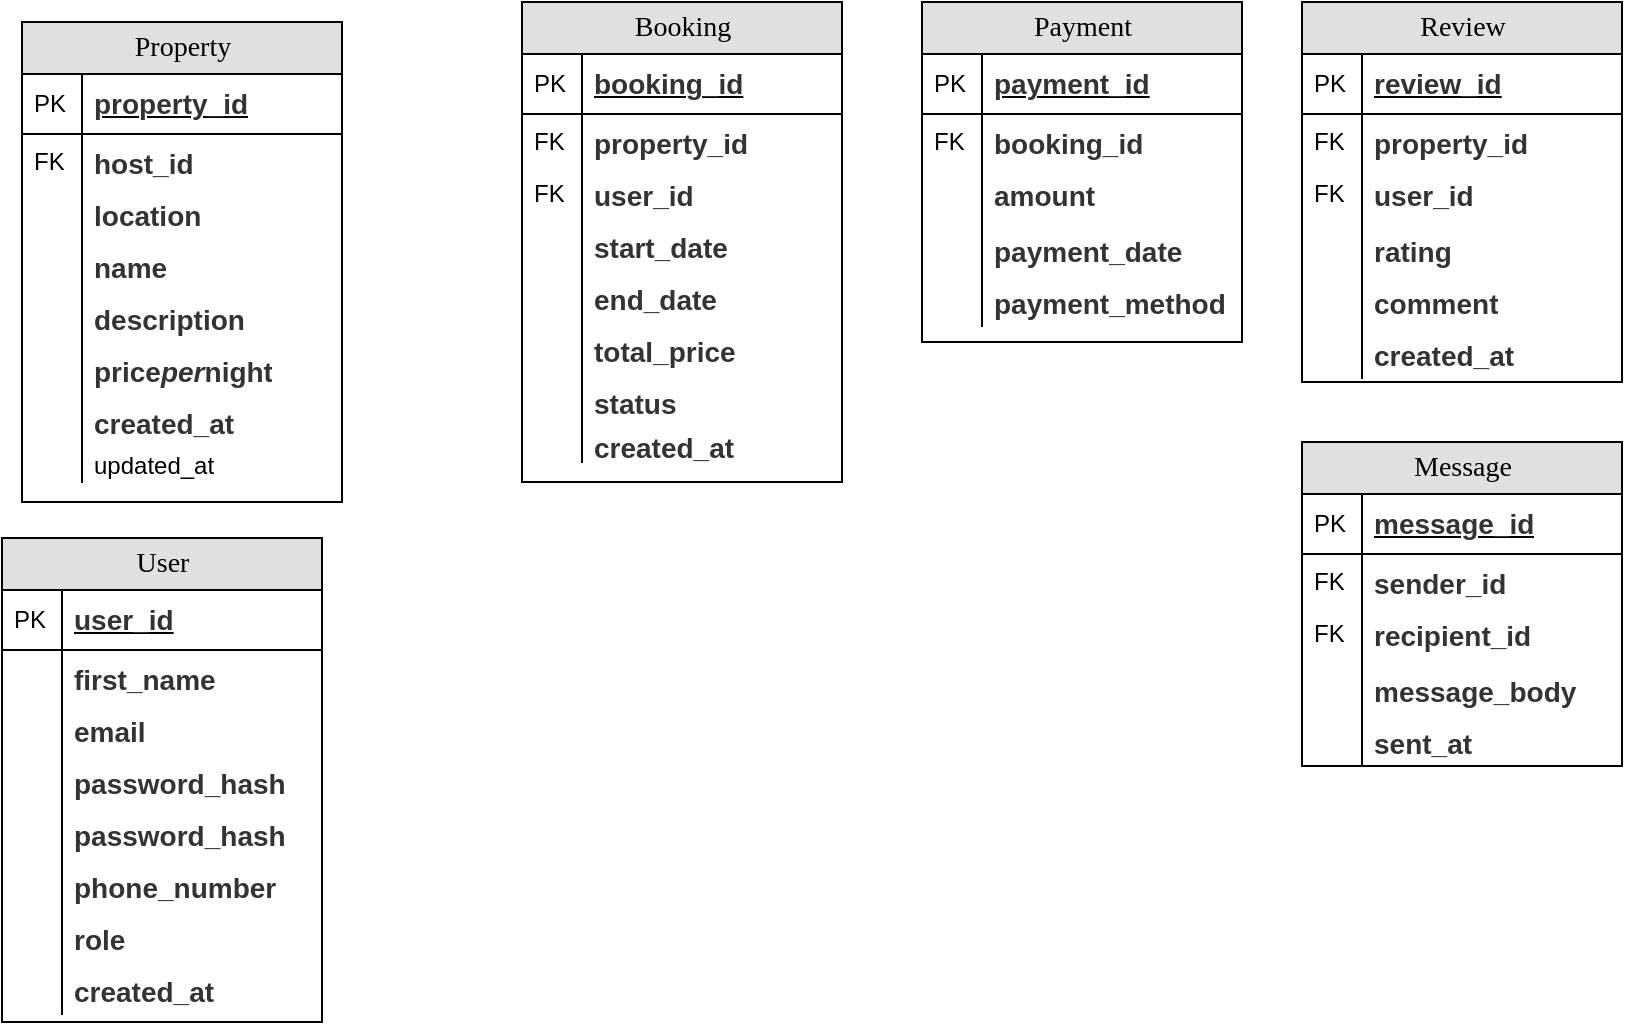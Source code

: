 <mxfile version="24.9.1">
  <diagram name="Page-1" id="e56a1550-8fbb-45ad-956c-1786394a9013">
    <mxGraphModel dx="1222" dy="686" grid="1" gridSize="10" guides="1" tooltips="1" connect="1" arrows="1" fold="1" page="1" pageScale="1" pageWidth="1100" pageHeight="850" background="none" math="0" shadow="0">
      <root>
        <mxCell id="0" />
        <mxCell id="1" parent="0" />
        <mxCell id="2e49270ec7c68f3f-19" value="Booking" style="swimlane;html=1;fontStyle=0;childLayout=stackLayout;horizontal=1;startSize=26;fillColor=#e0e0e0;horizontalStack=0;resizeParent=1;resizeLast=0;collapsible=1;marginBottom=0;swimlaneFillColor=#ffffff;align=center;rounded=0;shadow=0;comic=0;labelBackgroundColor=none;strokeWidth=1;fontFamily=Verdana;fontSize=14" parent="1" vertex="1">
          <mxGeometry x="290" y="90" width="160" height="240" as="geometry" />
        </mxCell>
        <mxCell id="2e49270ec7c68f3f-20" value="&lt;strong style=&quot;box-sizing: border-box; color: rgb(51, 51, 51); font-family: aktiv-grotesk, sans-serif; font-size: 14px; background-color: rgb(255, 255, 255);&quot;&gt;&lt;strong style=&quot;box-sizing: border-box;&quot;&gt;booking_id&lt;/strong&gt;&lt;/strong&gt;" style="shape=partialRectangle;top=0;left=0;right=0;bottom=1;html=1;align=left;verticalAlign=middle;fillColor=none;spacingLeft=34;spacingRight=4;whiteSpace=wrap;overflow=hidden;rotatable=0;points=[[0,0.5],[1,0.5]];portConstraint=eastwest;dropTarget=0;fontStyle=5;" parent="2e49270ec7c68f3f-19" vertex="1">
          <mxGeometry y="26" width="160" height="30" as="geometry" />
        </mxCell>
        <mxCell id="2e49270ec7c68f3f-21" value="PK" style="shape=partialRectangle;top=0;left=0;bottom=0;html=1;fillColor=none;align=left;verticalAlign=middle;spacingLeft=4;spacingRight=4;whiteSpace=wrap;overflow=hidden;rotatable=0;points=[];portConstraint=eastwest;part=1;" parent="2e49270ec7c68f3f-20" vertex="1" connectable="0">
          <mxGeometry width="30" height="30" as="geometry" />
        </mxCell>
        <mxCell id="2e49270ec7c68f3f-22" value="&lt;strong style=&quot;box-sizing: border-box; color: rgb(51, 51, 51); font-family: aktiv-grotesk, sans-serif; font-size: 14px; background-color: rgb(255, 255, 255);&quot;&gt;property_id&lt;/strong&gt;" style="shape=partialRectangle;top=0;left=0;right=0;bottom=0;html=1;align=left;verticalAlign=top;fillColor=none;spacingLeft=34;spacingRight=4;whiteSpace=wrap;overflow=hidden;rotatable=0;points=[[0,0.5],[1,0.5]];portConstraint=eastwest;dropTarget=0;" parent="2e49270ec7c68f3f-19" vertex="1">
          <mxGeometry y="56" width="160" height="26" as="geometry" />
        </mxCell>
        <mxCell id="2e49270ec7c68f3f-23" value="FK" style="shape=partialRectangle;top=0;left=0;bottom=0;html=1;fillColor=none;align=left;verticalAlign=top;spacingLeft=4;spacingRight=4;whiteSpace=wrap;overflow=hidden;rotatable=0;points=[];portConstraint=eastwest;part=1;" parent="2e49270ec7c68f3f-22" vertex="1" connectable="0">
          <mxGeometry width="30" height="26" as="geometry" />
        </mxCell>
        <mxCell id="PE3pDwN12HCGnhjZxR3--10" value="&lt;strong style=&quot;box-sizing: border-box; color: rgb(51, 51, 51); font-family: aktiv-grotesk, sans-serif; font-size: 14px; background-color: rgb(255, 255, 255);&quot;&gt;user_id&lt;/strong&gt;" style="shape=partialRectangle;top=0;left=0;right=0;bottom=0;html=1;align=left;verticalAlign=top;fillColor=none;spacingLeft=34;spacingRight=4;whiteSpace=wrap;overflow=hidden;rotatable=0;points=[[0,0.5],[1,0.5]];portConstraint=eastwest;dropTarget=0;" parent="2e49270ec7c68f3f-19" vertex="1">
          <mxGeometry y="82" width="160" height="26" as="geometry" />
        </mxCell>
        <mxCell id="PE3pDwN12HCGnhjZxR3--11" value="FK" style="shape=partialRectangle;top=0;left=0;bottom=0;html=1;fillColor=none;align=left;verticalAlign=top;spacingLeft=4;spacingRight=4;whiteSpace=wrap;overflow=hidden;rotatable=0;points=[];portConstraint=eastwest;part=1;" parent="PE3pDwN12HCGnhjZxR3--10" vertex="1" connectable="0">
          <mxGeometry width="30" height="26" as="geometry" />
        </mxCell>
        <mxCell id="2e49270ec7c68f3f-24" value="&lt;strong style=&quot;box-sizing: border-box; color: rgb(51, 51, 51); font-family: aktiv-grotesk, sans-serif; font-size: 14px; background-color: rgb(255, 255, 255);&quot;&gt;start_date&lt;/strong&gt;" style="shape=partialRectangle;top=0;left=0;right=0;bottom=0;html=1;align=left;verticalAlign=top;fillColor=none;spacingLeft=34;spacingRight=4;whiteSpace=wrap;overflow=hidden;rotatable=0;points=[[0,0.5],[1,0.5]];portConstraint=eastwest;dropTarget=0;" parent="2e49270ec7c68f3f-19" vertex="1">
          <mxGeometry y="108" width="160" height="26" as="geometry" />
        </mxCell>
        <mxCell id="2e49270ec7c68f3f-25" value="" style="shape=partialRectangle;top=0;left=0;bottom=0;html=1;fillColor=none;align=left;verticalAlign=top;spacingLeft=4;spacingRight=4;whiteSpace=wrap;overflow=hidden;rotatable=0;points=[];portConstraint=eastwest;part=1;" parent="2e49270ec7c68f3f-24" vertex="1" connectable="0">
          <mxGeometry width="30" height="26" as="geometry" />
        </mxCell>
        <mxCell id="2e49270ec7c68f3f-26" value="&lt;strong style=&quot;box-sizing: border-box; color: rgb(51, 51, 51); font-family: aktiv-grotesk, sans-serif; font-size: 14px; background-color: rgb(255, 255, 255);&quot;&gt;end_date&lt;/strong&gt;" style="shape=partialRectangle;top=0;left=0;right=0;bottom=0;html=1;align=left;verticalAlign=top;fillColor=none;spacingLeft=34;spacingRight=4;whiteSpace=wrap;overflow=hidden;rotatable=0;points=[[0,0.5],[1,0.5]];portConstraint=eastwest;dropTarget=0;" parent="2e49270ec7c68f3f-19" vertex="1">
          <mxGeometry y="134" width="160" height="26" as="geometry" />
        </mxCell>
        <mxCell id="2e49270ec7c68f3f-27" value="" style="shape=partialRectangle;top=0;left=0;bottom=0;html=1;fillColor=none;align=left;verticalAlign=top;spacingLeft=4;spacingRight=4;whiteSpace=wrap;overflow=hidden;rotatable=0;points=[];portConstraint=eastwest;part=1;" parent="2e49270ec7c68f3f-26" vertex="1" connectable="0">
          <mxGeometry width="30" height="26" as="geometry" />
        </mxCell>
        <mxCell id="PE3pDwN12HCGnhjZxR3--12" value="&lt;strong style=&quot;box-sizing: border-box; color: rgb(51, 51, 51); font-family: aktiv-grotesk, sans-serif; font-size: 14px; background-color: rgb(255, 255, 255);&quot;&gt;total_price&lt;/strong&gt;" style="shape=partialRectangle;top=0;left=0;right=0;bottom=0;html=1;align=left;verticalAlign=top;fillColor=none;spacingLeft=34;spacingRight=4;whiteSpace=wrap;overflow=hidden;rotatable=0;points=[[0,0.5],[1,0.5]];portConstraint=eastwest;dropTarget=0;" parent="2e49270ec7c68f3f-19" vertex="1">
          <mxGeometry y="160" width="160" height="26" as="geometry" />
        </mxCell>
        <mxCell id="PE3pDwN12HCGnhjZxR3--13" value="" style="shape=partialRectangle;top=0;left=0;bottom=0;html=1;fillColor=none;align=left;verticalAlign=top;spacingLeft=4;spacingRight=4;whiteSpace=wrap;overflow=hidden;rotatable=0;points=[];portConstraint=eastwest;part=1;" parent="PE3pDwN12HCGnhjZxR3--12" vertex="1" connectable="0">
          <mxGeometry width="30" height="26" as="geometry" />
        </mxCell>
        <mxCell id="PE3pDwN12HCGnhjZxR3--14" value="&lt;strong style=&quot;box-sizing: border-box; color: rgb(51, 51, 51); font-family: aktiv-grotesk, sans-serif; font-size: 14px; background-color: rgb(255, 255, 255);&quot;&gt;status&lt;/strong&gt;" style="shape=partialRectangle;top=0;left=0;right=0;bottom=0;html=1;align=left;verticalAlign=top;fillColor=none;spacingLeft=34;spacingRight=4;whiteSpace=wrap;overflow=hidden;rotatable=0;points=[[0,0.5],[1,0.5]];portConstraint=eastwest;dropTarget=0;" parent="2e49270ec7c68f3f-19" vertex="1">
          <mxGeometry y="186" width="160" height="22" as="geometry" />
        </mxCell>
        <mxCell id="PE3pDwN12HCGnhjZxR3--15" value="" style="shape=partialRectangle;top=0;left=0;bottom=0;html=1;fillColor=none;align=left;verticalAlign=top;spacingLeft=4;spacingRight=4;whiteSpace=wrap;overflow=hidden;rotatable=0;points=[];portConstraint=eastwest;part=1;" parent="PE3pDwN12HCGnhjZxR3--14" vertex="1" connectable="0">
          <mxGeometry width="30" height="22" as="geometry" />
        </mxCell>
        <mxCell id="PE3pDwN12HCGnhjZxR3--34" value="&lt;strong style=&quot;box-sizing: border-box; color: rgb(51, 51, 51); font-family: aktiv-grotesk, sans-serif; font-size: 14px; background-color: rgb(255, 255, 255);&quot;&gt;created_at&lt;/strong&gt;" style="shape=partialRectangle;top=0;left=0;right=0;bottom=0;html=1;align=left;verticalAlign=top;fillColor=none;spacingLeft=34;spacingRight=4;whiteSpace=wrap;overflow=hidden;rotatable=0;points=[[0,0.5],[1,0.5]];portConstraint=eastwest;dropTarget=0;" parent="2e49270ec7c68f3f-19" vertex="1">
          <mxGeometry y="208" width="160" height="22" as="geometry" />
        </mxCell>
        <mxCell id="PE3pDwN12HCGnhjZxR3--35" value="" style="shape=partialRectangle;top=0;left=0;bottom=0;html=1;fillColor=none;align=left;verticalAlign=top;spacingLeft=4;spacingRight=4;whiteSpace=wrap;overflow=hidden;rotatable=0;points=[];portConstraint=eastwest;part=1;" parent="PE3pDwN12HCGnhjZxR3--34" vertex="1" connectable="0">
          <mxGeometry width="30" height="22" as="geometry" />
        </mxCell>
        <mxCell id="2e49270ec7c68f3f-80" value="User" style="swimlane;html=1;fontStyle=0;childLayout=stackLayout;horizontal=1;startSize=26;fillColor=#e0e0e0;horizontalStack=0;resizeParent=1;resizeLast=0;collapsible=1;marginBottom=0;swimlaneFillColor=#ffffff;align=center;rounded=0;shadow=0;comic=0;labelBackgroundColor=none;strokeWidth=1;fontFamily=Verdana;fontSize=14" parent="1" vertex="1">
          <mxGeometry x="30" y="358" width="160" height="242" as="geometry" />
        </mxCell>
        <mxCell id="2e49270ec7c68f3f-81" value="&lt;strong style=&quot;box-sizing: border-box; color: rgb(51, 51, 51); font-family: aktiv-grotesk, sans-serif; font-size: 14px; background-color: rgb(255, 255, 255);&quot;&gt;user_id&lt;/strong&gt;" style="shape=partialRectangle;top=0;left=0;right=0;bottom=1;html=1;align=left;verticalAlign=middle;fillColor=none;spacingLeft=34;spacingRight=4;whiteSpace=wrap;overflow=hidden;rotatable=0;points=[[0,0.5],[1,0.5]];portConstraint=eastwest;dropTarget=0;fontStyle=5;" parent="2e49270ec7c68f3f-80" vertex="1">
          <mxGeometry y="26" width="160" height="30" as="geometry" />
        </mxCell>
        <mxCell id="2e49270ec7c68f3f-82" value="PK" style="shape=partialRectangle;top=0;left=0;bottom=0;html=1;fillColor=none;align=left;verticalAlign=middle;spacingLeft=4;spacingRight=4;whiteSpace=wrap;overflow=hidden;rotatable=0;points=[];portConstraint=eastwest;part=1;" parent="2e49270ec7c68f3f-81" vertex="1" connectable="0">
          <mxGeometry width="30" height="30" as="geometry" />
        </mxCell>
        <mxCell id="2e49270ec7c68f3f-83" value="&lt;strong style=&quot;box-sizing: border-box; color: rgb(51, 51, 51); font-family: aktiv-grotesk, sans-serif; font-size: 14px; background-color: rgb(255, 255, 255);&quot;&gt;first_name&lt;/strong&gt;" style="shape=partialRectangle;top=0;left=0;right=0;bottom=0;html=1;align=left;verticalAlign=top;fillColor=none;spacingLeft=34;spacingRight=4;whiteSpace=wrap;overflow=hidden;rotatable=0;points=[[0,0.5],[1,0.5]];portConstraint=eastwest;dropTarget=0;" parent="2e49270ec7c68f3f-80" vertex="1">
          <mxGeometry y="56" width="160" height="26" as="geometry" />
        </mxCell>
        <mxCell id="2e49270ec7c68f3f-84" value="" style="shape=partialRectangle;top=0;left=0;bottom=0;html=1;fillColor=none;align=left;verticalAlign=top;spacingLeft=4;spacingRight=4;whiteSpace=wrap;overflow=hidden;rotatable=0;points=[];portConstraint=eastwest;part=1;" parent="2e49270ec7c68f3f-83" vertex="1" connectable="0">
          <mxGeometry width="30" height="26" as="geometry" />
        </mxCell>
        <mxCell id="2e49270ec7c68f3f-85" value="&lt;strong style=&quot;box-sizing: border-box; color: rgb(51, 51, 51); font-family: aktiv-grotesk, sans-serif; font-size: 14px; background-color: rgb(255, 255, 255);&quot;&gt;email&lt;/strong&gt;" style="shape=partialRectangle;top=0;left=0;right=0;bottom=0;html=1;align=left;verticalAlign=top;fillColor=none;spacingLeft=34;spacingRight=4;whiteSpace=wrap;overflow=hidden;rotatable=0;points=[[0,0.5],[1,0.5]];portConstraint=eastwest;dropTarget=0;" parent="2e49270ec7c68f3f-80" vertex="1">
          <mxGeometry y="82" width="160" height="26" as="geometry" />
        </mxCell>
        <mxCell id="2e49270ec7c68f3f-86" value="" style="shape=partialRectangle;top=0;left=0;bottom=0;html=1;fillColor=none;align=left;verticalAlign=top;spacingLeft=4;spacingRight=4;whiteSpace=wrap;overflow=hidden;rotatable=0;points=[];portConstraint=eastwest;part=1;" parent="2e49270ec7c68f3f-85" vertex="1" connectable="0">
          <mxGeometry width="30" height="26" as="geometry" />
        </mxCell>
        <mxCell id="2e49270ec7c68f3f-87" value="&lt;strong style=&quot;box-sizing: border-box; color: rgb(51, 51, 51); font-family: aktiv-grotesk, sans-serif; font-size: 14px; background-color: rgb(255, 255, 255);&quot;&gt;password_hash&lt;/strong&gt;" style="shape=partialRectangle;top=0;left=0;right=0;bottom=0;html=1;align=left;verticalAlign=top;fillColor=none;spacingLeft=34;spacingRight=4;whiteSpace=wrap;overflow=hidden;rotatable=0;points=[[0,0.5],[1,0.5]];portConstraint=eastwest;dropTarget=0;" parent="2e49270ec7c68f3f-80" vertex="1">
          <mxGeometry y="108" width="160" height="26" as="geometry" />
        </mxCell>
        <mxCell id="2e49270ec7c68f3f-88" value="" style="shape=partialRectangle;top=0;left=0;bottom=0;html=1;fillColor=none;align=left;verticalAlign=top;spacingLeft=4;spacingRight=4;whiteSpace=wrap;overflow=hidden;rotatable=0;points=[];portConstraint=eastwest;part=1;" parent="2e49270ec7c68f3f-87" vertex="1" connectable="0">
          <mxGeometry width="30" height="26" as="geometry" />
        </mxCell>
        <mxCell id="PE3pDwN12HCGnhjZxR3--2" value="&lt;strong style=&quot;box-sizing: border-box; color: rgb(51, 51, 51); font-family: aktiv-grotesk, sans-serif; font-size: 14px; background-color: rgb(255, 255, 255);&quot;&gt;password_hash&lt;/strong&gt;" style="shape=partialRectangle;top=0;left=0;right=0;bottom=0;html=1;align=left;verticalAlign=top;fillColor=none;spacingLeft=34;spacingRight=4;whiteSpace=wrap;overflow=hidden;rotatable=0;points=[[0,0.5],[1,0.5]];portConstraint=eastwest;dropTarget=0;" parent="2e49270ec7c68f3f-80" vertex="1">
          <mxGeometry y="134" width="160" height="26" as="geometry" />
        </mxCell>
        <mxCell id="PE3pDwN12HCGnhjZxR3--3" value="" style="shape=partialRectangle;top=0;left=0;bottom=0;html=1;fillColor=none;align=left;verticalAlign=top;spacingLeft=4;spacingRight=4;whiteSpace=wrap;overflow=hidden;rotatable=0;points=[];portConstraint=eastwest;part=1;" parent="PE3pDwN12HCGnhjZxR3--2" vertex="1" connectable="0">
          <mxGeometry width="30" height="26" as="geometry" />
        </mxCell>
        <mxCell id="PE3pDwN12HCGnhjZxR3--4" value="&lt;strong style=&quot;box-sizing: border-box; color: rgb(51, 51, 51); font-family: aktiv-grotesk, sans-serif; font-size: 14px; background-color: rgb(255, 255, 255);&quot;&gt;phone_number&lt;/strong&gt;" style="shape=partialRectangle;top=0;left=0;right=0;bottom=0;html=1;align=left;verticalAlign=top;fillColor=none;spacingLeft=34;spacingRight=4;whiteSpace=wrap;overflow=hidden;rotatable=0;points=[[0,0.5],[1,0.5]];portConstraint=eastwest;dropTarget=0;" parent="2e49270ec7c68f3f-80" vertex="1">
          <mxGeometry y="160" width="160" height="26" as="geometry" />
        </mxCell>
        <mxCell id="PE3pDwN12HCGnhjZxR3--5" value="" style="shape=partialRectangle;top=0;left=0;bottom=0;html=1;fillColor=none;align=left;verticalAlign=top;spacingLeft=4;spacingRight=4;whiteSpace=wrap;overflow=hidden;rotatable=0;points=[];portConstraint=eastwest;part=1;" parent="PE3pDwN12HCGnhjZxR3--4" vertex="1" connectable="0">
          <mxGeometry width="30" height="26" as="geometry" />
        </mxCell>
        <mxCell id="PE3pDwN12HCGnhjZxR3--6" value="&lt;strong style=&quot;box-sizing: border-box; color: rgb(51, 51, 51); font-family: aktiv-grotesk, sans-serif; font-size: 14px; background-color: rgb(255, 255, 255);&quot;&gt;role&lt;/strong&gt;" style="shape=partialRectangle;top=0;left=0;right=0;bottom=0;html=1;align=left;verticalAlign=top;fillColor=none;spacingLeft=34;spacingRight=4;whiteSpace=wrap;overflow=hidden;rotatable=0;points=[[0,0.5],[1,0.5]];portConstraint=eastwest;dropTarget=0;" parent="2e49270ec7c68f3f-80" vertex="1">
          <mxGeometry y="186" width="160" height="26" as="geometry" />
        </mxCell>
        <mxCell id="PE3pDwN12HCGnhjZxR3--7" value="" style="shape=partialRectangle;top=0;left=0;bottom=0;html=1;fillColor=none;align=left;verticalAlign=top;spacingLeft=4;spacingRight=4;whiteSpace=wrap;overflow=hidden;rotatable=0;points=[];portConstraint=eastwest;part=1;" parent="PE3pDwN12HCGnhjZxR3--6" vertex="1" connectable="0">
          <mxGeometry width="30" height="26" as="geometry" />
        </mxCell>
        <mxCell id="PE3pDwN12HCGnhjZxR3--8" value="&lt;strong style=&quot;box-sizing: border-box; color: rgb(51, 51, 51); font-family: aktiv-grotesk, sans-serif; font-size: 14px; background-color: rgb(255, 255, 255);&quot;&gt;created_at&lt;/strong&gt;" style="shape=partialRectangle;top=0;left=0;right=0;bottom=0;html=1;align=left;verticalAlign=top;fillColor=none;spacingLeft=34;spacingRight=4;whiteSpace=wrap;overflow=hidden;rotatable=0;points=[[0,0.5],[1,0.5]];portConstraint=eastwest;dropTarget=0;" parent="2e49270ec7c68f3f-80" vertex="1">
          <mxGeometry y="212" width="160" height="26" as="geometry" />
        </mxCell>
        <mxCell id="PE3pDwN12HCGnhjZxR3--9" value="" style="shape=partialRectangle;top=0;left=0;bottom=0;html=1;fillColor=none;align=left;verticalAlign=top;spacingLeft=4;spacingRight=4;whiteSpace=wrap;overflow=hidden;rotatable=0;points=[];portConstraint=eastwest;part=1;" parent="PE3pDwN12HCGnhjZxR3--8" vertex="1" connectable="0">
          <mxGeometry width="30" height="26" as="geometry" />
        </mxCell>
        <mxCell id="pDuJf-735bf6B6NHR3U2-1" value="Property" style="swimlane;html=1;fontStyle=0;childLayout=stackLayout;horizontal=1;startSize=26;fillColor=#e0e0e0;horizontalStack=0;resizeParent=1;resizeLast=0;collapsible=1;marginBottom=0;swimlaneFillColor=#ffffff;align=center;rounded=0;shadow=0;comic=0;labelBackgroundColor=none;strokeWidth=1;fontFamily=Verdana;fontSize=14" vertex="1" parent="1">
          <mxGeometry x="40" y="100" width="160" height="240" as="geometry" />
        </mxCell>
        <mxCell id="pDuJf-735bf6B6NHR3U2-2" value="&lt;strong style=&quot;box-sizing: border-box; color: rgb(51, 51, 51); font-family: aktiv-grotesk, sans-serif; font-size: 14px; background-color: rgb(255, 255, 255);&quot;&gt;property_id&lt;/strong&gt;" style="shape=partialRectangle;top=0;left=0;right=0;bottom=1;html=1;align=left;verticalAlign=middle;fillColor=none;spacingLeft=34;spacingRight=4;whiteSpace=wrap;overflow=hidden;rotatable=0;points=[[0,0.5],[1,0.5]];portConstraint=eastwest;dropTarget=0;fontStyle=5;" vertex="1" parent="pDuJf-735bf6B6NHR3U2-1">
          <mxGeometry y="26" width="160" height="30" as="geometry" />
        </mxCell>
        <mxCell id="pDuJf-735bf6B6NHR3U2-3" value="PK" style="shape=partialRectangle;top=0;left=0;bottom=0;html=1;fillColor=none;align=left;verticalAlign=middle;spacingLeft=4;spacingRight=4;whiteSpace=wrap;overflow=hidden;rotatable=0;points=[];portConstraint=eastwest;part=1;" vertex="1" connectable="0" parent="pDuJf-735bf6B6NHR3U2-2">
          <mxGeometry width="30" height="30" as="geometry" />
        </mxCell>
        <mxCell id="pDuJf-735bf6B6NHR3U2-4" value="&lt;strong style=&quot;box-sizing: border-box; color: rgb(51, 51, 51); font-family: aktiv-grotesk, sans-serif; font-size: 14px; background-color: rgb(255, 255, 255);&quot;&gt;host_id&lt;/strong&gt;" style="shape=partialRectangle;top=0;left=0;right=0;bottom=0;html=1;align=left;verticalAlign=top;fillColor=none;spacingLeft=34;spacingRight=4;whiteSpace=wrap;overflow=hidden;rotatable=0;points=[[0,0.5],[1,0.5]];portConstraint=eastwest;dropTarget=0;" vertex="1" parent="pDuJf-735bf6B6NHR3U2-1">
          <mxGeometry y="56" width="160" height="26" as="geometry" />
        </mxCell>
        <mxCell id="pDuJf-735bf6B6NHR3U2-5" value="FK" style="shape=partialRectangle;top=0;left=0;bottom=0;html=1;fillColor=none;align=left;verticalAlign=top;spacingLeft=4;spacingRight=4;whiteSpace=wrap;overflow=hidden;rotatable=0;points=[];portConstraint=eastwest;part=1;" vertex="1" connectable="0" parent="pDuJf-735bf6B6NHR3U2-4">
          <mxGeometry width="30" height="26" as="geometry" />
        </mxCell>
        <mxCell id="pDuJf-735bf6B6NHR3U2-6" value="&lt;strong style=&quot;box-sizing: border-box; color: rgb(51, 51, 51); font-family: aktiv-grotesk, sans-serif; font-size: 14px; background-color: rgb(255, 255, 255);&quot;&gt;location&lt;/strong&gt;" style="shape=partialRectangle;top=0;left=0;right=0;bottom=0;html=1;align=left;verticalAlign=top;fillColor=none;spacingLeft=34;spacingRight=4;whiteSpace=wrap;overflow=hidden;rotatable=0;points=[[0,0.5],[1,0.5]];portConstraint=eastwest;dropTarget=0;" vertex="1" parent="pDuJf-735bf6B6NHR3U2-1">
          <mxGeometry y="82" width="160" height="26" as="geometry" />
        </mxCell>
        <mxCell id="pDuJf-735bf6B6NHR3U2-7" value="" style="shape=partialRectangle;top=0;left=0;bottom=0;html=1;fillColor=none;align=left;verticalAlign=top;spacingLeft=4;spacingRight=4;whiteSpace=wrap;overflow=hidden;rotatable=0;points=[];portConstraint=eastwest;part=1;" vertex="1" connectable="0" parent="pDuJf-735bf6B6NHR3U2-6">
          <mxGeometry width="30" height="26" as="geometry" />
        </mxCell>
        <mxCell id="pDuJf-735bf6B6NHR3U2-8" value="&lt;strong style=&quot;box-sizing: border-box; color: rgb(51, 51, 51); font-family: aktiv-grotesk, sans-serif; font-size: 14px; background-color: rgb(255, 255, 255);&quot;&gt;name&lt;/strong&gt;" style="shape=partialRectangle;top=0;left=0;right=0;bottom=0;html=1;align=left;verticalAlign=top;fillColor=none;spacingLeft=34;spacingRight=4;whiteSpace=wrap;overflow=hidden;rotatable=0;points=[[0,0.5],[1,0.5]];portConstraint=eastwest;dropTarget=0;" vertex="1" parent="pDuJf-735bf6B6NHR3U2-1">
          <mxGeometry y="108" width="160" height="26" as="geometry" />
        </mxCell>
        <mxCell id="pDuJf-735bf6B6NHR3U2-9" value="" style="shape=partialRectangle;top=0;left=0;bottom=0;html=1;fillColor=none;align=left;verticalAlign=top;spacingLeft=4;spacingRight=4;whiteSpace=wrap;overflow=hidden;rotatable=0;points=[];portConstraint=eastwest;part=1;" vertex="1" connectable="0" parent="pDuJf-735bf6B6NHR3U2-8">
          <mxGeometry width="30" height="26" as="geometry" />
        </mxCell>
        <mxCell id="pDuJf-735bf6B6NHR3U2-10" value="&lt;strong style=&quot;box-sizing: border-box; color: rgb(51, 51, 51); font-family: aktiv-grotesk, sans-serif; font-size: 14px; background-color: rgb(255, 255, 255);&quot;&gt;description&lt;/strong&gt;" style="shape=partialRectangle;top=0;left=0;right=0;bottom=0;html=1;align=left;verticalAlign=top;fillColor=none;spacingLeft=34;spacingRight=4;whiteSpace=wrap;overflow=hidden;rotatable=0;points=[[0,0.5],[1,0.5]];portConstraint=eastwest;dropTarget=0;" vertex="1" parent="pDuJf-735bf6B6NHR3U2-1">
          <mxGeometry y="134" width="160" height="26" as="geometry" />
        </mxCell>
        <mxCell id="pDuJf-735bf6B6NHR3U2-11" value="" style="shape=partialRectangle;top=0;left=0;bottom=0;html=1;fillColor=none;align=left;verticalAlign=top;spacingLeft=4;spacingRight=4;whiteSpace=wrap;overflow=hidden;rotatable=0;points=[];portConstraint=eastwest;part=1;" vertex="1" connectable="0" parent="pDuJf-735bf6B6NHR3U2-10">
          <mxGeometry width="30" height="26" as="geometry" />
        </mxCell>
        <mxCell id="pDuJf-735bf6B6NHR3U2-12" value="&lt;strong style=&quot;box-sizing: border-box; color: rgb(51, 51, 51); font-family: aktiv-grotesk, sans-serif; font-size: 14px; background-color: rgb(255, 255, 255);&quot;&gt;price&lt;em style=&quot;box-sizing: border-box;&quot;&gt;per&lt;/em&gt;night&lt;/strong&gt;" style="shape=partialRectangle;top=0;left=0;right=0;bottom=0;html=1;align=left;verticalAlign=top;fillColor=none;spacingLeft=34;spacingRight=4;whiteSpace=wrap;overflow=hidden;rotatable=0;points=[[0,0.5],[1,0.5]];portConstraint=eastwest;dropTarget=0;" vertex="1" parent="pDuJf-735bf6B6NHR3U2-1">
          <mxGeometry y="160" width="160" height="26" as="geometry" />
        </mxCell>
        <mxCell id="pDuJf-735bf6B6NHR3U2-13" value="" style="shape=partialRectangle;top=0;left=0;bottom=0;html=1;fillColor=none;align=left;verticalAlign=top;spacingLeft=4;spacingRight=4;whiteSpace=wrap;overflow=hidden;rotatable=0;points=[];portConstraint=eastwest;part=1;" vertex="1" connectable="0" parent="pDuJf-735bf6B6NHR3U2-12">
          <mxGeometry width="30" height="26" as="geometry" />
        </mxCell>
        <mxCell id="pDuJf-735bf6B6NHR3U2-14" value="&lt;strong style=&quot;box-sizing: border-box; color: rgb(51, 51, 51); font-family: aktiv-grotesk, sans-serif; font-size: 14px; background-color: rgb(255, 255, 255);&quot;&gt;created_at&lt;/strong&gt;" style="shape=partialRectangle;top=0;left=0;right=0;bottom=0;html=1;align=left;verticalAlign=top;fillColor=none;spacingLeft=34;spacingRight=4;whiteSpace=wrap;overflow=hidden;rotatable=0;points=[[0,0.5],[1,0.5]];portConstraint=eastwest;dropTarget=0;" vertex="1" parent="pDuJf-735bf6B6NHR3U2-1">
          <mxGeometry y="186" width="160" height="22" as="geometry" />
        </mxCell>
        <mxCell id="pDuJf-735bf6B6NHR3U2-15" value="" style="shape=partialRectangle;top=0;left=0;bottom=0;html=1;fillColor=none;align=left;verticalAlign=top;spacingLeft=4;spacingRight=4;whiteSpace=wrap;overflow=hidden;rotatable=0;points=[];portConstraint=eastwest;part=1;" vertex="1" connectable="0" parent="pDuJf-735bf6B6NHR3U2-14">
          <mxGeometry width="30" height="22" as="geometry" />
        </mxCell>
        <mxCell id="pDuJf-735bf6B6NHR3U2-16" value="&lt;span style=&quot;text-wrap-mode: nowrap;&quot;&gt;updated_at&lt;/span&gt;" style="shape=partialRectangle;top=0;left=0;right=0;bottom=0;html=1;align=left;verticalAlign=top;fillColor=none;spacingLeft=34;spacingRight=4;whiteSpace=wrap;overflow=hidden;rotatable=0;points=[[0,0.5],[1,0.5]];portConstraint=eastwest;dropTarget=0;" vertex="1" parent="pDuJf-735bf6B6NHR3U2-1">
          <mxGeometry y="208" width="160" height="22" as="geometry" />
        </mxCell>
        <mxCell id="pDuJf-735bf6B6NHR3U2-17" value="" style="shape=partialRectangle;top=0;left=0;bottom=0;html=1;fillColor=none;align=left;verticalAlign=top;spacingLeft=4;spacingRight=4;whiteSpace=wrap;overflow=hidden;rotatable=0;points=[];portConstraint=eastwest;part=1;" vertex="1" connectable="0" parent="pDuJf-735bf6B6NHR3U2-16">
          <mxGeometry width="30" height="22" as="geometry" />
        </mxCell>
        <mxCell id="pDuJf-735bf6B6NHR3U2-18" value="Payment" style="swimlane;html=1;fontStyle=0;childLayout=stackLayout;horizontal=1;startSize=26;fillColor=#e0e0e0;horizontalStack=0;resizeParent=1;resizeLast=0;collapsible=1;marginBottom=0;swimlaneFillColor=#ffffff;align=center;rounded=0;shadow=0;comic=0;labelBackgroundColor=none;strokeWidth=1;fontFamily=Verdana;fontSize=14" vertex="1" parent="1">
          <mxGeometry x="490" y="90" width="160" height="170" as="geometry" />
        </mxCell>
        <mxCell id="pDuJf-735bf6B6NHR3U2-19" value="&lt;strong style=&quot;box-sizing: border-box; color: rgb(51, 51, 51); font-family: aktiv-grotesk, sans-serif; font-size: 14px; background-color: rgb(255, 255, 255);&quot;&gt;payment_id&lt;/strong&gt;" style="shape=partialRectangle;top=0;left=0;right=0;bottom=1;html=1;align=left;verticalAlign=middle;fillColor=none;spacingLeft=34;spacingRight=4;whiteSpace=wrap;overflow=hidden;rotatable=0;points=[[0,0.5],[1,0.5]];portConstraint=eastwest;dropTarget=0;fontStyle=5;" vertex="1" parent="pDuJf-735bf6B6NHR3U2-18">
          <mxGeometry y="26" width="160" height="30" as="geometry" />
        </mxCell>
        <mxCell id="pDuJf-735bf6B6NHR3U2-20" value="PK" style="shape=partialRectangle;top=0;left=0;bottom=0;html=1;fillColor=none;align=left;verticalAlign=middle;spacingLeft=4;spacingRight=4;whiteSpace=wrap;overflow=hidden;rotatable=0;points=[];portConstraint=eastwest;part=1;" vertex="1" connectable="0" parent="pDuJf-735bf6B6NHR3U2-19">
          <mxGeometry width="30" height="30" as="geometry" />
        </mxCell>
        <mxCell id="pDuJf-735bf6B6NHR3U2-21" value="&lt;strong style=&quot;box-sizing: border-box; color: rgb(51, 51, 51); font-family: aktiv-grotesk, sans-serif; font-size: 14px; background-color: rgb(255, 255, 255);&quot;&gt;&lt;strong style=&quot;box-sizing: border-box;&quot;&gt;booking_id&lt;/strong&gt;&lt;/strong&gt;" style="shape=partialRectangle;top=0;left=0;right=0;bottom=0;html=1;align=left;verticalAlign=top;fillColor=none;spacingLeft=34;spacingRight=4;whiteSpace=wrap;overflow=hidden;rotatable=0;points=[[0,0.5],[1,0.5]];portConstraint=eastwest;dropTarget=0;" vertex="1" parent="pDuJf-735bf6B6NHR3U2-18">
          <mxGeometry y="56" width="160" height="26" as="geometry" />
        </mxCell>
        <mxCell id="pDuJf-735bf6B6NHR3U2-22" value="FK" style="shape=partialRectangle;top=0;left=0;bottom=0;html=1;fillColor=none;align=left;verticalAlign=top;spacingLeft=4;spacingRight=4;whiteSpace=wrap;overflow=hidden;rotatable=0;points=[];portConstraint=eastwest;part=1;" vertex="1" connectable="0" parent="pDuJf-735bf6B6NHR3U2-21">
          <mxGeometry width="30" height="26" as="geometry" />
        </mxCell>
        <mxCell id="pDuJf-735bf6B6NHR3U2-23" value="&lt;strong style=&quot;box-sizing: border-box; color: rgb(51, 51, 51); font-family: aktiv-grotesk, sans-serif; font-size: 14px; background-color: rgb(255, 255, 255);&quot;&gt;amount&lt;/strong&gt;" style="shape=partialRectangle;top=0;left=0;right=0;bottom=0;html=1;align=left;verticalAlign=top;fillColor=none;spacingLeft=34;spacingRight=4;whiteSpace=wrap;overflow=hidden;rotatable=0;points=[[0,0.5],[1,0.5]];portConstraint=eastwest;dropTarget=0;" vertex="1" parent="pDuJf-735bf6B6NHR3U2-18">
          <mxGeometry y="82" width="160" height="28" as="geometry" />
        </mxCell>
        <mxCell id="pDuJf-735bf6B6NHR3U2-24" value="" style="shape=partialRectangle;top=0;left=0;bottom=0;html=1;fillColor=none;align=left;verticalAlign=top;spacingLeft=4;spacingRight=4;whiteSpace=wrap;overflow=hidden;rotatable=0;points=[];portConstraint=eastwest;part=1;" vertex="1" connectable="0" parent="pDuJf-735bf6B6NHR3U2-23">
          <mxGeometry width="30" height="28" as="geometry" />
        </mxCell>
        <mxCell id="pDuJf-735bf6B6NHR3U2-25" value="&lt;strong style=&quot;box-sizing: border-box; color: rgb(51, 51, 51); font-family: aktiv-grotesk, sans-serif; font-size: 14px; background-color: rgb(255, 255, 255);&quot;&gt;payment_date&lt;/strong&gt;" style="shape=partialRectangle;top=0;left=0;right=0;bottom=0;html=1;align=left;verticalAlign=top;fillColor=none;spacingLeft=34;spacingRight=4;whiteSpace=wrap;overflow=hidden;rotatable=0;points=[[0,0.5],[1,0.5]];portConstraint=eastwest;dropTarget=0;" vertex="1" parent="pDuJf-735bf6B6NHR3U2-18">
          <mxGeometry y="110" width="160" height="26" as="geometry" />
        </mxCell>
        <mxCell id="pDuJf-735bf6B6NHR3U2-26" value="" style="shape=partialRectangle;top=0;left=0;bottom=0;html=1;fillColor=none;align=left;verticalAlign=top;spacingLeft=4;spacingRight=4;whiteSpace=wrap;overflow=hidden;rotatable=0;points=[];portConstraint=eastwest;part=1;" vertex="1" connectable="0" parent="pDuJf-735bf6B6NHR3U2-25">
          <mxGeometry width="30" height="26" as="geometry" />
        </mxCell>
        <mxCell id="pDuJf-735bf6B6NHR3U2-27" value="&lt;strong style=&quot;box-sizing: border-box; color: rgb(51, 51, 51); font-family: aktiv-grotesk, sans-serif; font-size: 14px; background-color: rgb(255, 255, 255);&quot;&gt;payment_method&lt;/strong&gt;" style="shape=partialRectangle;top=0;left=0;right=0;bottom=0;html=1;align=left;verticalAlign=top;fillColor=none;spacingLeft=34;spacingRight=4;whiteSpace=wrap;overflow=hidden;rotatable=0;points=[[0,0.5],[1,0.5]];portConstraint=eastwest;dropTarget=0;" vertex="1" parent="pDuJf-735bf6B6NHR3U2-18">
          <mxGeometry y="136" width="160" height="26" as="geometry" />
        </mxCell>
        <mxCell id="pDuJf-735bf6B6NHR3U2-28" value="" style="shape=partialRectangle;top=0;left=0;bottom=0;html=1;fillColor=none;align=left;verticalAlign=top;spacingLeft=4;spacingRight=4;whiteSpace=wrap;overflow=hidden;rotatable=0;points=[];portConstraint=eastwest;part=1;" vertex="1" connectable="0" parent="pDuJf-735bf6B6NHR3U2-27">
          <mxGeometry width="30" height="26" as="geometry" />
        </mxCell>
        <mxCell id="pDuJf-735bf6B6NHR3U2-35" value="Review" style="swimlane;html=1;fontStyle=0;childLayout=stackLayout;horizontal=1;startSize=26;fillColor=#e0e0e0;horizontalStack=0;resizeParent=1;resizeLast=0;collapsible=1;marginBottom=0;swimlaneFillColor=#ffffff;align=center;rounded=0;shadow=0;comic=0;labelBackgroundColor=none;strokeWidth=1;fontFamily=Verdana;fontSize=14" vertex="1" parent="1">
          <mxGeometry x="680" y="90" width="160" height="190" as="geometry" />
        </mxCell>
        <mxCell id="pDuJf-735bf6B6NHR3U2-36" value="&lt;strong style=&quot;box-sizing: border-box; color: rgb(51, 51, 51); font-family: aktiv-grotesk, sans-serif; font-size: 14px; background-color: rgb(255, 255, 255);&quot;&gt;review_id&lt;/strong&gt;" style="shape=partialRectangle;top=0;left=0;right=0;bottom=1;html=1;align=left;verticalAlign=middle;fillColor=none;spacingLeft=34;spacingRight=4;whiteSpace=wrap;overflow=hidden;rotatable=0;points=[[0,0.5],[1,0.5]];portConstraint=eastwest;dropTarget=0;fontStyle=5;" vertex="1" parent="pDuJf-735bf6B6NHR3U2-35">
          <mxGeometry y="26" width="160" height="30" as="geometry" />
        </mxCell>
        <mxCell id="pDuJf-735bf6B6NHR3U2-37" value="PK" style="shape=partialRectangle;top=0;left=0;bottom=0;html=1;fillColor=none;align=left;verticalAlign=middle;spacingLeft=4;spacingRight=4;whiteSpace=wrap;overflow=hidden;rotatable=0;points=[];portConstraint=eastwest;part=1;" vertex="1" connectable="0" parent="pDuJf-735bf6B6NHR3U2-36">
          <mxGeometry width="30" height="30" as="geometry" />
        </mxCell>
        <mxCell id="pDuJf-735bf6B6NHR3U2-38" value="&lt;strong style=&quot;box-sizing: border-box; color: rgb(51, 51, 51); font-family: aktiv-grotesk, sans-serif; font-size: 14px; background-color: rgb(255, 255, 255);&quot;&gt;property_id&lt;/strong&gt;" style="shape=partialRectangle;top=0;left=0;right=0;bottom=0;html=1;align=left;verticalAlign=top;fillColor=none;spacingLeft=34;spacingRight=4;whiteSpace=wrap;overflow=hidden;rotatable=0;points=[[0,0.5],[1,0.5]];portConstraint=eastwest;dropTarget=0;" vertex="1" parent="pDuJf-735bf6B6NHR3U2-35">
          <mxGeometry y="56" width="160" height="26" as="geometry" />
        </mxCell>
        <mxCell id="pDuJf-735bf6B6NHR3U2-39" value="FK" style="shape=partialRectangle;top=0;left=0;bottom=0;html=1;fillColor=none;align=left;verticalAlign=top;spacingLeft=4;spacingRight=4;whiteSpace=wrap;overflow=hidden;rotatable=0;points=[];portConstraint=eastwest;part=1;" vertex="1" connectable="0" parent="pDuJf-735bf6B6NHR3U2-38">
          <mxGeometry width="30" height="26" as="geometry" />
        </mxCell>
        <mxCell id="pDuJf-735bf6B6NHR3U2-40" value="&lt;strong style=&quot;box-sizing: border-box; color: rgb(51, 51, 51); font-family: aktiv-grotesk, sans-serif; font-size: 14px; background-color: rgb(255, 255, 255);&quot;&gt;user_id&lt;/strong&gt;" style="shape=partialRectangle;top=0;left=0;right=0;bottom=0;html=1;align=left;verticalAlign=top;fillColor=none;spacingLeft=34;spacingRight=4;whiteSpace=wrap;overflow=hidden;rotatable=0;points=[[0,0.5],[1,0.5]];portConstraint=eastwest;dropTarget=0;" vertex="1" parent="pDuJf-735bf6B6NHR3U2-35">
          <mxGeometry y="82" width="160" height="28" as="geometry" />
        </mxCell>
        <mxCell id="pDuJf-735bf6B6NHR3U2-41" value="FK" style="shape=partialRectangle;top=0;left=0;bottom=0;html=1;fillColor=none;align=left;verticalAlign=top;spacingLeft=4;spacingRight=4;whiteSpace=wrap;overflow=hidden;rotatable=0;points=[];portConstraint=eastwest;part=1;" vertex="1" connectable="0" parent="pDuJf-735bf6B6NHR3U2-40">
          <mxGeometry width="30" height="28" as="geometry" />
        </mxCell>
        <mxCell id="pDuJf-735bf6B6NHR3U2-42" value="&lt;strong style=&quot;box-sizing: border-box; color: rgb(51, 51, 51); font-family: aktiv-grotesk, sans-serif; font-size: 14px; background-color: rgb(255, 255, 255);&quot;&gt;rating&lt;/strong&gt;" style="shape=partialRectangle;top=0;left=0;right=0;bottom=0;html=1;align=left;verticalAlign=top;fillColor=none;spacingLeft=34;spacingRight=4;whiteSpace=wrap;overflow=hidden;rotatable=0;points=[[0,0.5],[1,0.5]];portConstraint=eastwest;dropTarget=0;" vertex="1" parent="pDuJf-735bf6B6NHR3U2-35">
          <mxGeometry y="110" width="160" height="26" as="geometry" />
        </mxCell>
        <mxCell id="pDuJf-735bf6B6NHR3U2-43" value="" style="shape=partialRectangle;top=0;left=0;bottom=0;html=1;fillColor=none;align=left;verticalAlign=top;spacingLeft=4;spacingRight=4;whiteSpace=wrap;overflow=hidden;rotatable=0;points=[];portConstraint=eastwest;part=1;" vertex="1" connectable="0" parent="pDuJf-735bf6B6NHR3U2-42">
          <mxGeometry width="30" height="26" as="geometry" />
        </mxCell>
        <mxCell id="pDuJf-735bf6B6NHR3U2-44" value="&lt;strong style=&quot;box-sizing: border-box; color: rgb(51, 51, 51); font-family: aktiv-grotesk, sans-serif; font-size: 14px; background-color: rgb(255, 255, 255);&quot;&gt;comment&lt;/strong&gt;" style="shape=partialRectangle;top=0;left=0;right=0;bottom=0;html=1;align=left;verticalAlign=top;fillColor=none;spacingLeft=34;spacingRight=4;whiteSpace=wrap;overflow=hidden;rotatable=0;points=[[0,0.5],[1,0.5]];portConstraint=eastwest;dropTarget=0;" vertex="1" parent="pDuJf-735bf6B6NHR3U2-35">
          <mxGeometry y="136" width="160" height="26" as="geometry" />
        </mxCell>
        <mxCell id="pDuJf-735bf6B6NHR3U2-45" value="" style="shape=partialRectangle;top=0;left=0;bottom=0;html=1;fillColor=none;align=left;verticalAlign=top;spacingLeft=4;spacingRight=4;whiteSpace=wrap;overflow=hidden;rotatable=0;points=[];portConstraint=eastwest;part=1;" vertex="1" connectable="0" parent="pDuJf-735bf6B6NHR3U2-44">
          <mxGeometry width="30" height="26" as="geometry" />
        </mxCell>
        <mxCell id="pDuJf-735bf6B6NHR3U2-46" value="&lt;strong style=&quot;box-sizing: border-box; color: rgb(51, 51, 51); font-family: aktiv-grotesk, sans-serif; font-size: 14px; background-color: rgb(255, 255, 255);&quot;&gt;created_at&lt;/strong&gt;" style="shape=partialRectangle;top=0;left=0;right=0;bottom=0;html=1;align=left;verticalAlign=top;fillColor=none;spacingLeft=34;spacingRight=4;whiteSpace=wrap;overflow=hidden;rotatable=0;points=[[0,0.5],[1,0.5]];portConstraint=eastwest;dropTarget=0;" vertex="1" parent="pDuJf-735bf6B6NHR3U2-35">
          <mxGeometry y="162" width="160" height="26" as="geometry" />
        </mxCell>
        <mxCell id="pDuJf-735bf6B6NHR3U2-47" value="" style="shape=partialRectangle;top=0;left=0;bottom=0;html=1;fillColor=none;align=left;verticalAlign=top;spacingLeft=4;spacingRight=4;whiteSpace=wrap;overflow=hidden;rotatable=0;points=[];portConstraint=eastwest;part=1;" vertex="1" connectable="0" parent="pDuJf-735bf6B6NHR3U2-46">
          <mxGeometry width="30" height="26" as="geometry" />
        </mxCell>
        <mxCell id="pDuJf-735bf6B6NHR3U2-48" value="Message" style="swimlane;html=1;fontStyle=0;childLayout=stackLayout;horizontal=1;startSize=26;fillColor=#e0e0e0;horizontalStack=0;resizeParent=1;resizeLast=0;collapsible=1;marginBottom=0;swimlaneFillColor=#ffffff;align=center;rounded=0;shadow=0;comic=0;labelBackgroundColor=none;strokeWidth=1;fontFamily=Verdana;fontSize=14" vertex="1" parent="1">
          <mxGeometry x="680" y="310" width="160" height="162" as="geometry" />
        </mxCell>
        <mxCell id="pDuJf-735bf6B6NHR3U2-49" value="&lt;strong style=&quot;box-sizing: border-box; color: rgb(51, 51, 51); font-family: aktiv-grotesk, sans-serif; font-size: 14px; background-color: rgb(255, 255, 255);&quot;&gt;message_id&lt;/strong&gt;" style="shape=partialRectangle;top=0;left=0;right=0;bottom=1;html=1;align=left;verticalAlign=middle;fillColor=none;spacingLeft=34;spacingRight=4;whiteSpace=wrap;overflow=hidden;rotatable=0;points=[[0,0.5],[1,0.5]];portConstraint=eastwest;dropTarget=0;fontStyle=5;" vertex="1" parent="pDuJf-735bf6B6NHR3U2-48">
          <mxGeometry y="26" width="160" height="30" as="geometry" />
        </mxCell>
        <mxCell id="pDuJf-735bf6B6NHR3U2-50" value="PK" style="shape=partialRectangle;top=0;left=0;bottom=0;html=1;fillColor=none;align=left;verticalAlign=middle;spacingLeft=4;spacingRight=4;whiteSpace=wrap;overflow=hidden;rotatable=0;points=[];portConstraint=eastwest;part=1;" vertex="1" connectable="0" parent="pDuJf-735bf6B6NHR3U2-49">
          <mxGeometry width="30" height="30" as="geometry" />
        </mxCell>
        <mxCell id="pDuJf-735bf6B6NHR3U2-51" value="&lt;strong style=&quot;box-sizing: border-box; color: rgb(51, 51, 51); font-family: aktiv-grotesk, sans-serif; font-size: 14px; background-color: rgb(255, 255, 255);&quot;&gt;sender_id&lt;/strong&gt;" style="shape=partialRectangle;top=0;left=0;right=0;bottom=0;html=1;align=left;verticalAlign=top;fillColor=none;spacingLeft=34;spacingRight=4;whiteSpace=wrap;overflow=hidden;rotatable=0;points=[[0,0.5],[1,0.5]];portConstraint=eastwest;dropTarget=0;" vertex="1" parent="pDuJf-735bf6B6NHR3U2-48">
          <mxGeometry y="56" width="160" height="26" as="geometry" />
        </mxCell>
        <mxCell id="pDuJf-735bf6B6NHR3U2-52" value="FK" style="shape=partialRectangle;top=0;left=0;bottom=0;html=1;fillColor=none;align=left;verticalAlign=top;spacingLeft=4;spacingRight=4;whiteSpace=wrap;overflow=hidden;rotatable=0;points=[];portConstraint=eastwest;part=1;" vertex="1" connectable="0" parent="pDuJf-735bf6B6NHR3U2-51">
          <mxGeometry width="30" height="26" as="geometry" />
        </mxCell>
        <mxCell id="pDuJf-735bf6B6NHR3U2-53" value="&lt;strong style=&quot;box-sizing: border-box; color: rgb(51, 51, 51); font-family: aktiv-grotesk, sans-serif; font-size: 14px; background-color: rgb(255, 255, 255);&quot;&gt;recipient_id&lt;/strong&gt;" style="shape=partialRectangle;top=0;left=0;right=0;bottom=0;html=1;align=left;verticalAlign=top;fillColor=none;spacingLeft=34;spacingRight=4;whiteSpace=wrap;overflow=hidden;rotatable=0;points=[[0,0.5],[1,0.5]];portConstraint=eastwest;dropTarget=0;" vertex="1" parent="pDuJf-735bf6B6NHR3U2-48">
          <mxGeometry y="82" width="160" height="28" as="geometry" />
        </mxCell>
        <mxCell id="pDuJf-735bf6B6NHR3U2-54" value="FK" style="shape=partialRectangle;top=0;left=0;bottom=0;html=1;fillColor=none;align=left;verticalAlign=top;spacingLeft=4;spacingRight=4;whiteSpace=wrap;overflow=hidden;rotatable=0;points=[];portConstraint=eastwest;part=1;" vertex="1" connectable="0" parent="pDuJf-735bf6B6NHR3U2-53">
          <mxGeometry width="30" height="28" as="geometry" />
        </mxCell>
        <mxCell id="pDuJf-735bf6B6NHR3U2-55" value="&lt;strong style=&quot;box-sizing: border-box; color: rgb(51, 51, 51); font-family: aktiv-grotesk, sans-serif; font-size: 14px; background-color: rgb(255, 255, 255);&quot;&gt;message_body&lt;/strong&gt;" style="shape=partialRectangle;top=0;left=0;right=0;bottom=0;html=1;align=left;verticalAlign=top;fillColor=none;spacingLeft=34;spacingRight=4;whiteSpace=wrap;overflow=hidden;rotatable=0;points=[[0,0.5],[1,0.5]];portConstraint=eastwest;dropTarget=0;" vertex="1" parent="pDuJf-735bf6B6NHR3U2-48">
          <mxGeometry y="110" width="160" height="26" as="geometry" />
        </mxCell>
        <mxCell id="pDuJf-735bf6B6NHR3U2-56" value="" style="shape=partialRectangle;top=0;left=0;bottom=0;html=1;fillColor=none;align=left;verticalAlign=top;spacingLeft=4;spacingRight=4;whiteSpace=wrap;overflow=hidden;rotatable=0;points=[];portConstraint=eastwest;part=1;" vertex="1" connectable="0" parent="pDuJf-735bf6B6NHR3U2-55">
          <mxGeometry width="30" height="26" as="geometry" />
        </mxCell>
        <mxCell id="pDuJf-735bf6B6NHR3U2-57" value="&lt;strong style=&quot;box-sizing: border-box; color: rgb(51, 51, 51); font-family: aktiv-grotesk, sans-serif; font-size: 14px; background-color: rgb(255, 255, 255);&quot;&gt;sent_at&lt;/strong&gt;" style="shape=partialRectangle;top=0;left=0;right=0;bottom=0;html=1;align=left;verticalAlign=top;fillColor=none;spacingLeft=34;spacingRight=4;whiteSpace=wrap;overflow=hidden;rotatable=0;points=[[0,0.5],[1,0.5]];portConstraint=eastwest;dropTarget=0;" vertex="1" parent="pDuJf-735bf6B6NHR3U2-48">
          <mxGeometry y="136" width="160" height="26" as="geometry" />
        </mxCell>
        <mxCell id="pDuJf-735bf6B6NHR3U2-58" value="" style="shape=partialRectangle;top=0;left=0;bottom=0;html=1;fillColor=none;align=left;verticalAlign=top;spacingLeft=4;spacingRight=4;whiteSpace=wrap;overflow=hidden;rotatable=0;points=[];portConstraint=eastwest;part=1;" vertex="1" connectable="0" parent="pDuJf-735bf6B6NHR3U2-57">
          <mxGeometry width="30" height="26" as="geometry" />
        </mxCell>
      </root>
    </mxGraphModel>
  </diagram>
</mxfile>
